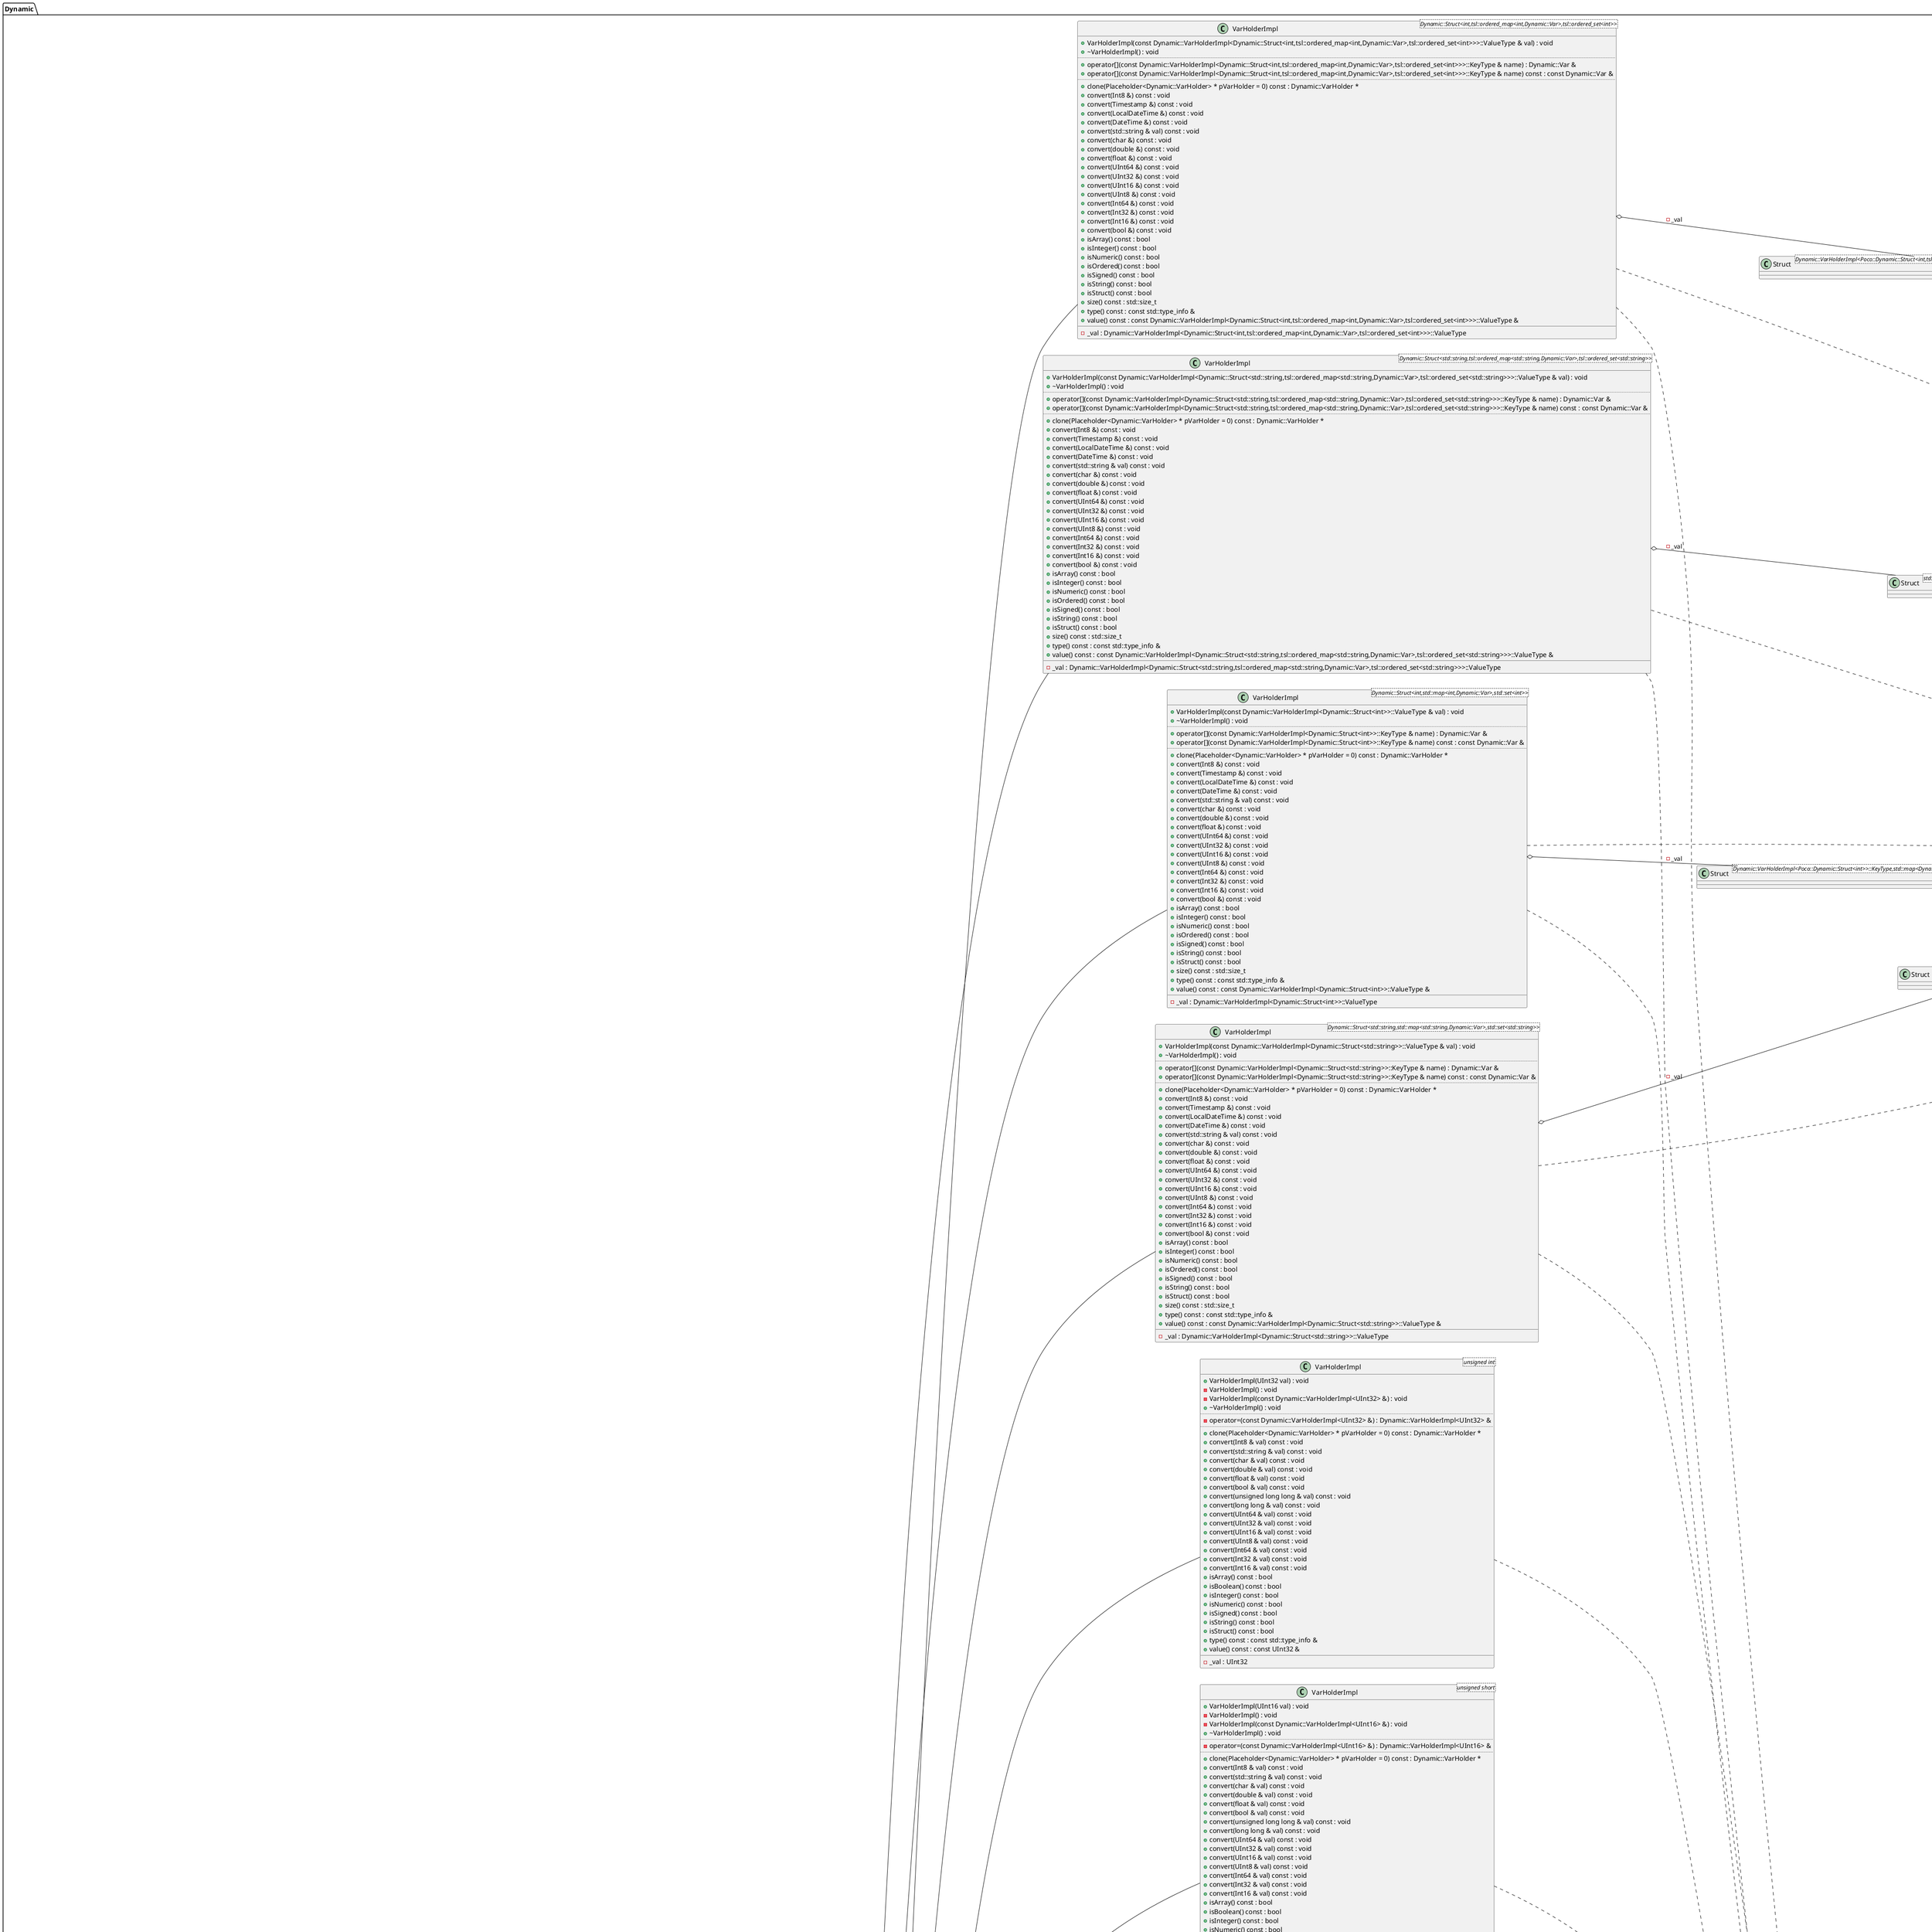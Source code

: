 @startuml
left to right direction
package [Dynamic] as C_0002281307121949168090 {
abstract "VarHolder" as C_0000820091630223006238
abstract C_0000820091630223006238 [[https://github.com/pocoproject/poco/blob/9fc117d585e552ae3327b56900df9cc40653d574/Foundation/include/Poco/Dynamic/VarHolder.h#L104{VarHolder}]] {
#VarHolder() : void
+~VarHolder() : void
..
-checkLowerLimit<F,T>(const F & from) const : void
-checkLowerLimitFloat<F,T>(const F & from) const : void
-checkUpperLimit<F,T>(const F & from) const : void
-checkUpperLimitFloat<F,T>(const F & from) const : void
{abstract} +clone(Placeholder<Dynamic::VarHolder> * pHolder = 0) const = 0 : Dynamic::VarHolder *
#cloneHolder<T>(Placeholder<Dynamic::VarHolder> * pVarHolder, const T & val) const : class Dynamic::VarHolder *
+convert(UInt16 & val) const : void
+convert(Int8 & val) const : void
+convert(Int16 & val) const : void
+convert(Int32 & val) const : void
+convert(Int64 & val) const : void
+convert(UInt8 & val) const : void
+convert(UTF16String & val) const : void
+convert(std::string & val) const : void
+convert(char & val) const : void
+convert(double & val) const : void
+convert(float & val) const : void
+convert(bool & val) const : void
+convert(unsigned long long & val) const : void
+convert(long long & val) const : void
+convert(UUID & val) const : void
+convert(Timestamp & val) const : void
+convert(LocalDateTime & val) const : void
+convert(DateTime & val) const : void
+convert(UInt64 & val) const : void
+convert(UInt32 & val) const : void
#convertSignedFloatToUnsigned<F,T>(const F & from, T & to) const : void
#convertSignedToUnsigned<F,T>(const F & from, T & to) const : void
#convertToSmaller<F,T>(const F & from, T & to) const : void
#convertToSmallerUnsigned<F,T>(const F & from, T & to) const : void
#convertUnsignedToSigned<F,T>(const F & from, T & to) const : void
+isArray() const : bool
+isBoolean() const : bool
+isDate() const : bool
+isDateTime() const : bool
+isDeque() const : bool
+isInteger() const : bool
+isList() const : bool
+isNumeric() const : bool
+isOrdered() const : bool
+isSigned() const : bool
+isString() const : bool
+isStruct() const : bool
+isTime() const : bool
+isUUID() const : bool
+isVector() const : bool
+size() const : std::size_t
{abstract} +type() const = 0 : const std::type_info &
__
}
class "VarHolderImpl<T>" as C_0001112867090784569162
class C_0001112867090784569162 [[https://github.com/pocoproject/poco/blob/9fc117d585e552ae3327b56900df9cc40653d574/Foundation/include/Poco/Dynamic/VarHolder.h#L705{VarHolderImpl}]] {
+VarHolderImpl(const T & val) : void
-VarHolderImpl() : void
-VarHolderImpl(const VarHolderImpl<T> &) : void
+~VarHolderImpl() : void
..
-operator=(const VarHolderImpl<T> &) : VarHolderImpl<T> &
..
+clone(Placeholder<Dynamic::VarHolder> * pVarHolder = 0) const : Dynamic::VarHolder *
+type() const : const std::type_info &
+value() const : const T &
__
-_val : T [[[https://github.com/pocoproject/poco/blob/9fc117d585e552ae3327b56900df9cc40653d574/Foundation/include/Poco/Dynamic/VarHolder.h#L754{_val}]]]
}
class "VarHolderImpl<signed char>" as C_0002149165824584484566
class C_0002149165824584484566 [[https://github.com/pocoproject/poco/blob/9fc117d585e552ae3327b56900df9cc40653d574/Foundation/include/Poco/Dynamic/VarHolder.h#L759{VarHolderImpl}]] {
+VarHolderImpl(Int8 val) : void
-VarHolderImpl() : void
-VarHolderImpl(const Dynamic::VarHolderImpl<Int8> &) : void
+~VarHolderImpl() : void
..
-operator=(const Dynamic::VarHolderImpl<Int8> &) : Dynamic::VarHolderImpl<Int8> &
..
+clone(Placeholder<Dynamic::VarHolder> * pVarHolder = 0) const : Dynamic::VarHolder *
+convert(Int8 & val) const : void
+convert(UTF16String & val) const : void
+convert(std::string & val) const : void
+convert(char & val) const : void
+convert(double & val) const : void
+convert(float & val) const : void
+convert(bool & val) const : void
+convert(unsigned long long & val) const : void
+convert(UInt64 & val) const : void
+convert(UInt32 & val) const : void
+convert(UInt16 & val) const : void
+convert(UInt8 & val) const : void
+convert(Int64 & val) const : void
+convert(Int32 & val) const : void
+convert(Int16 & val) const : void
+convert(long long & val) const : void
+isArray() const : bool
+isBoolean() const : bool
+isInteger() const : bool
+isNumeric() const : bool
+isSigned() const : bool
+isString() const : bool
+isStruct() const : bool
+type() const : const std::type_info &
+value() const : const Int8 &
__
-_val : Int8 [[[https://github.com/pocoproject/poco/blob/9fc117d585e552ae3327b56900df9cc40653d574/Foundation/include/Poco/Dynamic/VarHolder.h#L910{_val}]]]
}
class "VarHolderImpl<short>" as C_0000198808093629002393
class C_0000198808093629002393 [[https://github.com/pocoproject/poco/blob/9fc117d585e552ae3327b56900df9cc40653d574/Foundation/include/Poco/Dynamic/VarHolder.h#L915{VarHolderImpl}]] {
+VarHolderImpl(Int16 val) : void
-VarHolderImpl() : void
-VarHolderImpl(const Dynamic::VarHolderImpl<Int16> &) : void
+~VarHolderImpl() : void
..
-operator=(const Dynamic::VarHolderImpl<Int16> &) : Dynamic::VarHolderImpl<Int16> &
..
+clone(Placeholder<Dynamic::VarHolder> * pVarHolder = 0) const : Dynamic::VarHolder *
+convert(Int8 & val) const : void
+convert(UTF16String & val) const : void
+convert(std::string & val) const : void
+convert(char & val) const : void
+convert(double & val) const : void
+convert(float & val) const : void
+convert(bool & val) const : void
+convert(unsigned long long & val) const : void
+convert(long long & val) const : void
+convert(UInt64 & val) const : void
+convert(UInt32 & val) const : void
+convert(UInt16 & val) const : void
+convert(UInt8 & val) const : void
+convert(Int64 & val) const : void
+convert(Int32 & val) const : void
+convert(Int16 & val) const : void
+isArray() const : bool
+isInteger() const : bool
+isNumeric() const : bool
+isSigned() const : bool
+isString() const : bool
+isStruct() const : bool
+type() const : const std::type_info &
+value() const : const Int16 &
__
-_val : Int16 [[[https://github.com/pocoproject/poco/blob/9fc117d585e552ae3327b56900df9cc40653d574/Foundation/include/Poco/Dynamic/VarHolder.h#L1063{_val}]]]
}
class "VarHolderImpl<int>" as C_0000976768452323437983
class C_0000976768452323437983 [[https://github.com/pocoproject/poco/blob/9fc117d585e552ae3327b56900df9cc40653d574/Foundation/include/Poco/Dynamic/VarHolder.h#L1068{VarHolderImpl}]] {
+VarHolderImpl(Int32 val) : void
-VarHolderImpl() : void
-VarHolderImpl(const Dynamic::VarHolderImpl<Int32> &) : void
+~VarHolderImpl() : void
..
-operator=(const Dynamic::VarHolderImpl<Int32> &) : Dynamic::VarHolderImpl<Int32> &
..
+clone(Placeholder<Dynamic::VarHolder> * pVarHolder = 0) const : Dynamic::VarHolder *
+convert(Int8 & val) const : void
+convert(std::string & val) const : void
+convert(char & val) const : void
+convert(double & val) const : void
+convert(float & val) const : void
+convert(bool & val) const : void
+convert(unsigned long long & val) const : void
+convert(long long & val) const : void
+convert(UInt64 & val) const : void
+convert(UInt32 & val) const : void
+convert(UInt16 & val) const : void
+convert(UInt8 & val) const : void
+convert(Int64 & val) const : void
+convert(Int32 & val) const : void
+convert(Int16 & val) const : void
+isArray() const : bool
+isBoolean() const : bool
+isInteger() const : bool
+isNumeric() const : bool
+isSigned() const : bool
+isString() const : bool
+isStruct() const : bool
+type() const : const std::type_info &
+value() const : const Int32 &
__
-_val : Int32 [[[https://github.com/pocoproject/poco/blob/9fc117d585e552ae3327b56900df9cc40653d574/Foundation/include/Poco/Dynamic/VarHolder.h#L1215{_val}]]]
}
class "VarHolderImpl<long>" as C_0001804431617899042426
class C_0001804431617899042426 [[https://github.com/pocoproject/poco/blob/9fc117d585e552ae3327b56900df9cc40653d574/Foundation/include/Poco/Dynamic/VarHolder.h#L1220{VarHolderImpl}]] {
+VarHolderImpl(Int64 val) : void
-VarHolderImpl() : void
-VarHolderImpl(const Dynamic::VarHolderImpl<Int64> &) : void
+~VarHolderImpl() : void
..
-operator=(const Dynamic::VarHolderImpl<Int64> &) : Dynamic::VarHolderImpl<Int64> &
..
+clone(Placeholder<Dynamic::VarHolder> * pVarHolder = 0) const : Dynamic::VarHolder *
+convert(Int8 & val) const : void
+convert(Timestamp & val) const : void
+convert(LocalDateTime & ldt) const : void
+convert(DateTime & dt) const : void
+convert(std::string & val) const : void
+convert(char & val) const : void
+convert(double & val) const : void
+convert(float & val) const : void
+convert(bool & val) const : void
+convert(long long & val) const : void
+convert(UInt64 & val) const : void
+convert(UInt32 & val) const : void
+convert(UInt16 & val) const : void
+convert(UInt8 & val) const : void
+convert(Int64 & val) const : void
+convert(Int32 & val) const : void
+convert(Int16 & val) const : void
+convert(unsigned long long & val) const : void
+isArray() const : bool
+isBoolean() const : bool
+isInteger() const : bool
+isNumeric() const : bool
+isSigned() const : bool
+isString() const : bool
+isStruct() const : bool
+type() const : const std::type_info &
+value() const : const Int64 &
__
-_val : Int64 [[[https://github.com/pocoproject/poco/blob/9fc117d585e552ae3327b56900df9cc40653d574/Foundation/include/Poco/Dynamic/VarHolder.h#L1382{_val}]]]
}
class "VarHolderImpl<unsigned char>" as C_0001832009513687525374
class C_0001832009513687525374 [[https://github.com/pocoproject/poco/blob/9fc117d585e552ae3327b56900df9cc40653d574/Foundation/include/Poco/Dynamic/VarHolder.h#L1387{VarHolderImpl}]] {
+VarHolderImpl(UInt8 val) : void
-VarHolderImpl() : void
-VarHolderImpl(const Dynamic::VarHolderImpl<UInt8> &) : void
+~VarHolderImpl() : void
..
-operator=(const Dynamic::VarHolderImpl<UInt8> &) : Dynamic::VarHolderImpl<UInt8> &
..
+clone(Placeholder<Dynamic::VarHolder> * pVarHolder = 0) const : Dynamic::VarHolder *
+convert(Int8 & val) const : void
+convert(std::string & val) const : void
+convert(char & val) const : void
+convert(double & val) const : void
+convert(float & val) const : void
+convert(bool & val) const : void
+convert(unsigned long long & val) const : void
+convert(long long & val) const : void
+convert(UInt64 & val) const : void
+convert(UInt32 & val) const : void
+convert(UInt16 & val) const : void
+convert(UInt8 & val) const : void
+convert(Int64 & val) const : void
+convert(Int32 & val) const : void
+convert(Int16 & val) const : void
+isArray() const : bool
+isBoolean() const : bool
+isInteger() const : bool
+isNumeric() const : bool
+isSigned() const : bool
+isString() const : bool
+isStruct() const : bool
+type() const : const std::type_info &
+value() const : const UInt8 &
__
-_val : UInt8 [[[https://github.com/pocoproject/poco/blob/9fc117d585e552ae3327b56900df9cc40653d574/Foundation/include/Poco/Dynamic/VarHolder.h#L1534{_val}]]]
}
class "VarHolderImpl<unsigned short>" as C_0000572186414558919480
class C_0000572186414558919480 [[https://github.com/pocoproject/poco/blob/9fc117d585e552ae3327b56900df9cc40653d574/Foundation/include/Poco/Dynamic/VarHolder.h#L1539{VarHolderImpl}]] {
+VarHolderImpl(UInt16 val) : void
-VarHolderImpl() : void
-VarHolderImpl(const Dynamic::VarHolderImpl<UInt16> &) : void
+~VarHolderImpl() : void
..
-operator=(const Dynamic::VarHolderImpl<UInt16> &) : Dynamic::VarHolderImpl<UInt16> &
..
+clone(Placeholder<Dynamic::VarHolder> * pVarHolder = 0) const : Dynamic::VarHolder *
+convert(Int8 & val) const : void
+convert(std::string & val) const : void
+convert(char & val) const : void
+convert(double & val) const : void
+convert(float & val) const : void
+convert(bool & val) const : void
+convert(unsigned long long & val) const : void
+convert(long long & val) const : void
+convert(UInt64 & val) const : void
+convert(UInt32 & val) const : void
+convert(UInt16 & val) const : void
+convert(UInt8 & val) const : void
+convert(Int64 & val) const : void
+convert(Int32 & val) const : void
+convert(Int16 & val) const : void
+isArray() const : bool
+isBoolean() const : bool
+isInteger() const : bool
+isNumeric() const : bool
+isSigned() const : bool
+isString() const : bool
+isStruct() const : bool
+type() const : const std::type_info &
+value() const : const UInt16 &
__
-_val : UInt16 [[[https://github.com/pocoproject/poco/blob/9fc117d585e552ae3327b56900df9cc40653d574/Foundation/include/Poco/Dynamic/VarHolder.h#L1686{_val}]]]
}
class "VarHolderImpl<unsigned int>" as C_0000166253842255815357
class C_0000166253842255815357 [[https://github.com/pocoproject/poco/blob/9fc117d585e552ae3327b56900df9cc40653d574/Foundation/include/Poco/Dynamic/VarHolder.h#L1691{VarHolderImpl}]] {
+VarHolderImpl(UInt32 val) : void
-VarHolderImpl() : void
-VarHolderImpl(const Dynamic::VarHolderImpl<UInt32> &) : void
+~VarHolderImpl() : void
..
-operator=(const Dynamic::VarHolderImpl<UInt32> &) : Dynamic::VarHolderImpl<UInt32> &
..
+clone(Placeholder<Dynamic::VarHolder> * pVarHolder = 0) const : Dynamic::VarHolder *
+convert(Int8 & val) const : void
+convert(std::string & val) const : void
+convert(char & val) const : void
+convert(double & val) const : void
+convert(float & val) const : void
+convert(bool & val) const : void
+convert(unsigned long long & val) const : void
+convert(long long & val) const : void
+convert(UInt64 & val) const : void
+convert(UInt32 & val) const : void
+convert(UInt16 & val) const : void
+convert(UInt8 & val) const : void
+convert(Int64 & val) const : void
+convert(Int32 & val) const : void
+convert(Int16 & val) const : void
+isArray() const : bool
+isBoolean() const : bool
+isInteger() const : bool
+isNumeric() const : bool
+isSigned() const : bool
+isString() const : bool
+isStruct() const : bool
+type() const : const std::type_info &
+value() const : const UInt32 &
__
-_val : UInt32 [[[https://github.com/pocoproject/poco/blob/9fc117d585e552ae3327b56900df9cc40653d574/Foundation/include/Poco/Dynamic/VarHolder.h#L1838{_val}]]]
}
class "VarHolderImpl<unsigned long>" as C_0001459401574844645109
class C_0001459401574844645109 [[https://github.com/pocoproject/poco/blob/9fc117d585e552ae3327b56900df9cc40653d574/Foundation/include/Poco/Dynamic/VarHolder.h#L1843{VarHolderImpl}]] {
+VarHolderImpl(UInt64 val) : void
-VarHolderImpl() : void
-VarHolderImpl(const Dynamic::VarHolderImpl<UInt64> &) : void
+~VarHolderImpl() : void
..
-operator=(const Dynamic::VarHolderImpl<UInt64> &) : Dynamic::VarHolderImpl<UInt64> &
..
+clone(Placeholder<Dynamic::VarHolder> * pVarHolder = 0) const : Dynamic::VarHolder *
+convert(Int8 & val) const : void
+convert(Timestamp & val) const : void
+convert(LocalDateTime & ldt) const : void
+convert(DateTime & dt) const : void
+convert(std::string & val) const : void
+convert(char & val) const : void
+convert(double & val) const : void
+convert(float & val) const : void
+convert(bool & val) const : void
+convert(long long & val) const : void
+convert(UInt64 & val) const : void
+convert(UInt32 & val) const : void
+convert(UInt16 & val) const : void
+convert(UInt8 & val) const : void
+convert(Int64 & val) const : void
+convert(Int32 & val) const : void
+convert(Int16 & val) const : void
+convert(unsigned long long & val) const : void
+isArray() const : bool
+isBoolean() const : bool
+isInteger() const : bool
+isNumeric() const : bool
+isSigned() const : bool
+isString() const : bool
+isStruct() const : bool
+type() const : const std::type_info &
+value() const : const UInt64 &
__
-_val : UInt64 [[[https://github.com/pocoproject/poco/blob/9fc117d585e552ae3327b56900df9cc40653d574/Foundation/include/Poco/Dynamic/VarHolder.h#L2011{_val}]]]
}
class "VarHolderImpl<bool>" as C_0000599279109574326060
class C_0000599279109574326060 [[https://github.com/pocoproject/poco/blob/9fc117d585e552ae3327b56900df9cc40653d574/Foundation/include/Poco/Dynamic/VarHolder.h#L2016{VarHolderImpl}]] {
+VarHolderImpl(bool val) : void
-VarHolderImpl() : void
-VarHolderImpl(const Dynamic::VarHolderImpl<bool> &) : void
+~VarHolderImpl() : void
..
-operator=(const Dynamic::VarHolderImpl<bool> &) : Dynamic::VarHolderImpl<bool> &
..
+clone(Placeholder<Dynamic::VarHolder> * pVarHolder = 0) const : Dynamic::VarHolder *
+convert(Int8 & val) const : void
+convert(std::string & val) const : void
+convert(char & val) const : void
+convert(double & val) const : void
+convert(float & val) const : void
+convert(bool & val) const : void
+convert(unsigned long long & val) const : void
+convert(long long & val) const : void
+convert(UInt64 & val) const : void
+convert(UInt32 & val) const : void
+convert(UInt16 & val) const : void
+convert(UInt8 & val) const : void
+convert(Int64 & val) const : void
+convert(Int32 & val) const : void
+convert(Int16 & val) const : void
+isArray() const : bool
+isBoolean() const : bool
+isInteger() const : bool
+isNumeric() const : bool
+isSigned() const : bool
+isString() const : bool
+isStruct() const : bool
+type() const : const std::type_info &
+value() const : const bool &
__
-_val : bool [[[https://github.com/pocoproject/poco/blob/9fc117d585e552ae3327b56900df9cc40653d574/Foundation/include/Poco/Dynamic/VarHolder.h#L2161{_val}]]]
}
class "VarHolderImpl<float>" as C_0000384619052225252533
class C_0000384619052225252533 [[https://github.com/pocoproject/poco/blob/9fc117d585e552ae3327b56900df9cc40653d574/Foundation/include/Poco/Dynamic/VarHolder.h#L2166{VarHolderImpl}]] {
+VarHolderImpl(float val) : void
-VarHolderImpl() : void
-VarHolderImpl(const Dynamic::VarHolderImpl<float> &) : void
+~VarHolderImpl() : void
..
-operator=(const Dynamic::VarHolderImpl<float> &) : Dynamic::VarHolderImpl<float> &
..
+clone(Placeholder<Dynamic::VarHolder> * pVarHolder = 0) const : Dynamic::VarHolder *
+convert(Int8 & val) const : void
+convert(std::string & val) const : void
+convert(char & val) const : void
+convert(double & val) const : void
+convert(float & val) const : void
+convert(bool & val) const : void
+convert(unsigned long long & val) const : void
+convert(long long & val) const : void
+convert(UInt64 & val) const : void
+convert(UInt32 & val) const : void
+convert(UInt16 & val) const : void
+convert(UInt8 & val) const : void
+convert(Int64 & val) const : void
+convert(Int32 & val) const : void
+convert(Int16 & val) const : void
+isArray() const : bool
+isBoolean() const : bool
+isInteger() const : bool
+isNumeric() const : bool
+isSigned() const : bool
+isString() const : bool
+isStruct() const : bool
+type() const : const std::type_info &
+value() const : const float &
__
-_val : float [[[https://github.com/pocoproject/poco/blob/9fc117d585e552ae3327b56900df9cc40653d574/Foundation/include/Poco/Dynamic/VarHolder.h#L2314{_val}]]]
}
class "VarHolderImpl<double>" as C_0002242257052791493112
class C_0002242257052791493112 [[https://github.com/pocoproject/poco/blob/9fc117d585e552ae3327b56900df9cc40653d574/Foundation/include/Poco/Dynamic/VarHolder.h#L2319{VarHolderImpl}]] {
+VarHolderImpl(double val) : void
-VarHolderImpl() : void
-VarHolderImpl(const Dynamic::VarHolderImpl<double> &) : void
+~VarHolderImpl() : void
..
-operator=(const Dynamic::VarHolderImpl<double> &) : Dynamic::VarHolderImpl<double> &
..
+clone(Placeholder<Dynamic::VarHolder> * pVarHolder = 0) const : Dynamic::VarHolder *
+convert(Int8 & val) const : void
+convert(std::string & val) const : void
+convert(char & val) const : void
+convert(double & val) const : void
+convert(float & val) const : void
+convert(bool & val) const : void
+convert(unsigned long long & val) const : void
+convert(long long & val) const : void
+convert(UInt64 & val) const : void
+convert(UInt32 & val) const : void
+convert(UInt16 & val) const : void
+convert(UInt8 & val) const : void
+convert(Int64 & val) const : void
+convert(Int32 & val) const : void
+convert(Int16 & val) const : void
+isArray() const : bool
+isBoolean() const : bool
+isInteger() const : bool
+isNumeric() const : bool
+isSigned() const : bool
+isString() const : bool
+isStruct() const : bool
+type() const : const std::type_info &
+value() const : const double &
__
-_val : double [[[https://github.com/pocoproject/poco/blob/9fc117d585e552ae3327b56900df9cc40653d574/Foundation/include/Poco/Dynamic/VarHolder.h#L2473{_val}]]]
}
class "VarHolderImpl<char>" as C_0001942181379759217898
class C_0001942181379759217898 [[https://github.com/pocoproject/poco/blob/9fc117d585e552ae3327b56900df9cc40653d574/Foundation/include/Poco/Dynamic/VarHolder.h#L2478{VarHolderImpl}]] {
+VarHolderImpl(char val) : void
-VarHolderImpl() : void
-VarHolderImpl(const Dynamic::VarHolderImpl<char> &) : void
+~VarHolderImpl() : void
..
-operator=(const Dynamic::VarHolderImpl<char> &) : Dynamic::VarHolderImpl<char> &
..
+clone(Placeholder<Dynamic::VarHolder> * pVarHolder = 0) const : Dynamic::VarHolder *
+convert(Int8 & val) const : void
+convert(std::string & val) const : void
+convert(char & val) const : void
+convert(double & val) const : void
+convert(float & val) const : void
+convert(bool & val) const : void
+convert(unsigned long long & val) const : void
+convert(long long & val) const : void
+convert(UInt64 & val) const : void
+convert(UInt32 & val) const : void
+convert(UInt16 & val) const : void
+convert(UInt8 & val) const : void
+convert(Int64 & val) const : void
+convert(Int32 & val) const : void
+convert(Int16 & val) const : void
+isArray() const : bool
+isBoolean() const : bool
+isInteger() const : bool
+isNumeric() const : bool
+isSigned() const : bool
+isString() const : bool
+isStruct() const : bool
+type() const : const std::type_info &
+value() const : const char &
__
-_val : char [[[https://github.com/pocoproject/poco/blob/9fc117d585e552ae3327b56900df9cc40653d574/Foundation/include/Poco/Dynamic/VarHolder.h#L2623{_val}]]]
}
class "VarHolderImpl<std::string>" as C_0002291903337356664508
class C_0002291903337356664508 [[https://github.com/pocoproject/poco/blob/9fc117d585e552ae3327b56900df9cc40653d574/Foundation/include/Poco/Dynamic/VarHolder.h#L2628{VarHolderImpl}]] {
+VarHolderImpl(const char * pVal) : void
+VarHolderImpl(const std::string & val) : void
-VarHolderImpl() : void
-VarHolderImpl(const Dynamic::VarHolderImpl<std::string> &) : void
+~VarHolderImpl() : void
..
-operator=(const Dynamic::VarHolderImpl<std::string> &) : Dynamic::VarHolderImpl<std::string> &
..
+operator[](std::string::size_type n) : char &
+operator[](std::string::size_type n) const : const char &
..
+clone(Placeholder<Dynamic::VarHolder> * pVarHolder = 0) const : Dynamic::VarHolder *
+convert(Int8 & val) const : void
+convert(UUID & uuid) const : void
+convert(Timestamp & ts) const : void
+convert(LocalDateTime & ldt) const : void
+convert(DateTime & val) const : void
+convert(UTF16String & val) const : void
+convert(std::string & val) const : void
+convert(char & val) const : void
+convert(double & val) const : void
+convert(float & val) const : void
+convert(bool & val) const : void
+convert(unsigned long long & val) const : void
+convert(long long & val) const : void
+convert(UInt64 & val) const : void
+convert(UInt32 & val) const : void
+convert(UInt16 & val) const : void
+convert(UInt8 & val) const : void
+convert(Int64 & val) const : void
+convert(Int32 & val) const : void
+convert(Int16 & val) const : void
+isString() const : bool
+size() const : std::size_t
+type() const : const std::type_info &
+value() const : const std::string &
__
-_val : std::string [[[https://github.com/pocoproject/poco/blob/9fc117d585e552ae3327b56900df9cc40653d574/Foundation/include/Poco/Dynamic/VarHolder.h#L2820{_val}]]]
}
class "VarHolderImpl<std::basic_string<unsigned short>>" as C_0001370368867041199969
class C_0001370368867041199969 [[https://github.com/pocoproject/poco/blob/9fc117d585e552ae3327b56900df9cc40653d574/Foundation/include/Poco/Dynamic/VarHolder.h#L2825{VarHolderImpl}]] {
+VarHolderImpl(const char * pVal) : void
+VarHolderImpl(const UTF16String & val) : void
-VarHolderImpl() : void
-VarHolderImpl(const Dynamic::VarHolderImpl<UTF16String> &) : void
+~VarHolderImpl() : void
..
-operator=(const Dynamic::VarHolderImpl<UTF16String> &) : Dynamic::VarHolderImpl<UTF16String> &
..
+operator[](UTF16String::size_type n) : UTF16Char &
+operator[](UTF16String::size_type n) const : const UTF16Char &
..
+clone(Placeholder<Dynamic::VarHolder> * pVarHolder = 0) const : Dynamic::VarHolder *
+convert(Int8 & val) const : void
+convert(Timestamp & ts) const : void
+convert(LocalDateTime & ldt) const : void
+convert(DateTime & val) const : void
+convert(std::string & val) const : void
+convert(UTF16String & val) const : void
+convert(char & val) const : void
+convert(double & val) const : void
+convert(float & val) const : void
+convert(bool & val) const : void
+convert(unsigned long long & val) const : void
+convert(long long & val) const : void
+convert(UInt64 & val) const : void
+convert(UInt32 & val) const : void
+convert(UInt16 & val) const : void
+convert(UInt8 & val) const : void
+convert(Int64 & val) const : void
+convert(Int32 & val) const : void
+convert(Int16 & val) const : void
+isString() const : bool
+size() const : std::size_t
-toStdString() const : std::string
+type() const : const std::type_info &
+value() const : const UTF16String &
__
-_val : UTF16String [[[https://github.com/pocoproject/poco/blob/9fc117d585e552ae3327b56900df9cc40653d574/Foundation/include/Poco/Dynamic/VarHolder.h#L3022{_val}]]]
}
class "VarHolderImpl<long long>" as C_0001646173285346905617
class C_0001646173285346905617 [[https://github.com/pocoproject/poco/blob/9fc117d585e552ae3327b56900df9cc40653d574/Foundation/include/Poco/Dynamic/VarHolder.h#L3309{VarHolderImpl}]] {
+VarHolderImpl(long long val) : void
-VarHolderImpl() : void
-VarHolderImpl(const Dynamic::VarHolderImpl<long long> &) : void
+~VarHolderImpl() : void
..
-operator=(const Dynamic::VarHolderImpl<long long> &) : Dynamic::VarHolderImpl<long long> &
..
+clone(Placeholder<Dynamic::VarHolder> * pVarHolder = 0) const : Dynamic::VarHolder *
+convert(Int8 & val) const : void
+convert(std::string & val) const : void
+convert(char & val) const : void
+convert(double & val) const : void
+convert(float & val) const : void
+convert(bool & val) const : void
+convert(unsigned long long & val) const : void
+convert(long long & val) const : void
+convert(UInt64 & val) const : void
+convert(UInt32 & val) const : void
+convert(UInt16 & val) const : void
+convert(UInt8 & val) const : void
+convert(Int64 & val) const : void
+convert(Int32 & val) const : void
+convert(Int16 & val) const : void
+isArray() const : bool
+isBoolean() const : bool
+isInteger() const : bool
+isNumeric() const : bool
+isSigned() const : bool
+isString() const : bool
+isStruct() const : bool
+type() const : const std::type_info &
+value() const : const long long &
__
-_val : long long [[[https://github.com/pocoproject/poco/blob/9fc117d585e552ae3327b56900df9cc40653d574/Foundation/include/Poco/Dynamic/VarHolder.h#L3452{_val}]]]
}
class "VarHolderImpl<unsigned long long>" as C_0001583654034047392858
class C_0001583654034047392858 [[https://github.com/pocoproject/poco/blob/9fc117d585e552ae3327b56900df9cc40653d574/Foundation/include/Poco/Dynamic/VarHolder.h#L3457{VarHolderImpl}]] {
+VarHolderImpl(unsigned long long val) : void
-VarHolderImpl() : void
-VarHolderImpl(const Dynamic::VarHolderImpl<unsigned long long> &) : void
+~VarHolderImpl() : void
..
-operator=(const Dynamic::VarHolderImpl<unsigned long long> &) : Dynamic::VarHolderImpl<unsigned long long> &
..
+clone(Placeholder<Dynamic::VarHolder> * pVarHolder = 0) const : Dynamic::VarHolder *
+convert(Int8 & val) const : void
+convert(std::string & val) const : void
+convert(char & val) const : void
+convert(double & val) const : void
+convert(float & val) const : void
+convert(bool & val) const : void
+convert(unsigned long long & val) const : void
+convert(long long & val) const : void
+convert(UInt64 & val) const : void
+convert(UInt32 & val) const : void
+convert(UInt16 & val) const : void
+convert(UInt8 & val) const : void
+convert(Int64 & val) const : void
+convert(Int32 & val) const : void
+convert(Int16 & val) const : void
+isArray() const : bool
+isBoolean() const : bool
+isInteger() const : bool
+isNumeric() const : bool
+isSigned() const : bool
+isString() const : bool
+isStruct() const : bool
+type() const : const std::type_info &
+value() const : const unsigned long long &
__
-_val : unsigned long long [[[https://github.com/pocoproject/poco/blob/9fc117d585e552ae3327b56900df9cc40653d574/Foundation/include/Poco/Dynamic/VarHolder.h#L3600{_val}]]]
}
class "VarHolderImpl<std::vector<T>>" as C_0000910307965681926894
class C_0000910307965681926894 [[https://github.com/pocoproject/poco/blob/9fc117d585e552ae3327b56900df9cc40653d574/Foundation/include/Poco/Dynamic/VarHolder.h#L3608{VarHolderImpl}]] {
+VarHolderImpl(const std::vector<T> & val) : void
-VarHolderImpl() : void
-VarHolderImpl(const VarHolderImpl<vector<type-parameter-0-0,allocator<type-parameter-0-0>>> &) : void
+~VarHolderImpl() : void
..
-operator=(const VarHolderImpl<vector<type-parameter-0-0,allocator<type-parameter-0-0>>> &) : VarHolderImpl<vector<type-parameter-0-0,allocator<type-parameter-0-0>>> &
..
+operator[](typename std::vector<T>::size_type n) : T &
+operator[](typename std::vector<T>::size_type n) const : const T &
..
+clone(Placeholder<Dynamic::VarHolder> * pVarHolder = 0) const : Dynamic::VarHolder *
+convert(std::string & val) const : void
+isVector() const : bool
+size() const : std::size_t
+type() const : const std::type_info &
+value() const : const std::vector<T> &
__
-_val : std::vector<T> [[[https://github.com/pocoproject/poco/blob/9fc117d585e552ae3327b56900df9cc40653d574/Foundation/include/Poco/Dynamic/VarHolder.h#L3668{_val}]]]
}
class "VarHolderImpl<std::list<T>>" as C_0000355772964752054032
class C_0000355772964752054032 [[https://github.com/pocoproject/poco/blob/9fc117d585e552ae3327b56900df9cc40653d574/Foundation/include/Poco/Dynamic/VarHolder.h#L3673{VarHolderImpl}]] {
+VarHolderImpl(const std::list<T> & val) : void
-VarHolderImpl() : void
-VarHolderImpl(const VarHolderImpl<list<type-parameter-0-0,allocator<type-parameter-0-0>>> &) : void
+~VarHolderImpl() : void
..
-operator=(const VarHolderImpl<list<type-parameter-0-0,allocator<type-parameter-0-0>>> &) : VarHolderImpl<list<type-parameter-0-0,allocator<type-parameter-0-0>>> &
..
+operator[](typename std::list<T>::size_type n) : T &
+operator[](typename std::list<T>::size_type n) const : const T &
..
+clone(Placeholder<Dynamic::VarHolder> * pVarHolder = 0) const : Dynamic::VarHolder *
+convert(std::string & val) const : void
+isList() const : bool
+size() const : std::size_t
+type() const : const std::type_info &
+value() const : const std::list<T> &
__
-_val : std::list<T> [[[https://github.com/pocoproject/poco/blob/9fc117d585e552ae3327b56900df9cc40653d574/Foundation/include/Poco/Dynamic/VarHolder.h#L3743{_val}]]]
}
class "VarHolderImpl<std::deque<T>>" as C_0001350084679139174053
class C_0001350084679139174053 [[https://github.com/pocoproject/poco/blob/9fc117d585e552ae3327b56900df9cc40653d574/Foundation/include/Poco/Dynamic/VarHolder.h#L3748{VarHolderImpl}]] {
+VarHolderImpl(const std::deque<T> & val) : void
-VarHolderImpl() : void
-VarHolderImpl(const VarHolderImpl<deque<type-parameter-0-0,allocator<type-parameter-0-0>>> &) : void
+~VarHolderImpl() : void
..
-operator=(const VarHolderImpl<deque<type-parameter-0-0,allocator<type-parameter-0-0>>> &) : VarHolderImpl<deque<type-parameter-0-0,allocator<type-parameter-0-0>>> &
..
+operator[](typename std::deque<T>::size_type n) : T &
+operator[](typename std::deque<T>::size_type n) const : const T &
..
+clone(Placeholder<Dynamic::VarHolder> * pVarHolder = 0) const : Dynamic::VarHolder *
+convert(std::string & val) const : void
+isDeque() const : bool
+size() const : std::size_t
+type() const : const std::type_info &
+value() const : const std::deque<T> &
__
-_val : std::deque<T> [[[https://github.com/pocoproject/poco/blob/9fc117d585e552ae3327b56900df9cc40653d574/Foundation/include/Poco/Dynamic/VarHolder.h#L3808{_val}]]]
}
class "VarHolderImpl<DateTime>" as C_0000699000175415913074
class C_0000699000175415913074 [[https://github.com/pocoproject/poco/blob/9fc117d585e552ae3327b56900df9cc40653d574/Foundation/include/Poco/Dynamic/VarHolder.h#L3813{VarHolderImpl}]] {
+VarHolderImpl(const DateTime & val) : void
-VarHolderImpl() : void
-VarHolderImpl(const Dynamic::VarHolderImpl<DateTime> &) : void
+~VarHolderImpl() : void
..
-operator=(const Dynamic::VarHolderImpl<DateTime> &) : Dynamic::VarHolderImpl<DateTime> &
..
+clone(Placeholder<Dynamic::VarHolder> * pVarHolder = 0) const : Dynamic::VarHolder *
+convert(Int8 &) const : void
+convert(Timestamp & ts) const : void
+convert(LocalDateTime & ldt) const : void
+convert(DateTime & val) const : void
+convert(std::string & val) const : void
+convert(unsigned long long & val) const : void
+convert(UInt64 & val) const : void
+convert(Int64 & val) const : void
+convert(Int32 &) const : void
+convert(Int16 &) const : void
+convert(long long & val) const : void
+isArray() const : bool
+isBoolean() const : bool
+isDate() const : bool
+isDateTime() const : bool
+isInteger() const : bool
+isNumeric() const : bool
+isSigned() const : bool
+isString() const : bool
+isStruct() const : bool
+isTime() const : bool
+isUUID() const : bool
+type() const : const std::type_info &
+value() const : const DateTime &
__
-_val : DateTime [[[https://github.com/pocoproject/poco/blob/9fc117d585e552ae3327b56900df9cc40653d574/Foundation/include/Poco/Dynamic/VarHolder.h#L3958{_val}]]]
}
class "VarHolderImpl<LocalDateTime>" as C_0001850771625416044357
class C_0001850771625416044357 [[https://github.com/pocoproject/poco/blob/9fc117d585e552ae3327b56900df9cc40653d574/Foundation/include/Poco/Dynamic/VarHolder.h#L3963{VarHolderImpl}]] {
+VarHolderImpl(const LocalDateTime & val) : void
-VarHolderImpl() : void
-VarHolderImpl(const Dynamic::VarHolderImpl<LocalDateTime> &) : void
+~VarHolderImpl() : void
..
-operator=(const Dynamic::VarHolderImpl<LocalDateTime> &) : Dynamic::VarHolderImpl<LocalDateTime> &
..
+clone(Placeholder<Dynamic::VarHolder> * pVarHolder = 0) const : Dynamic::VarHolder *
+convert(Int64 & val) const : void
+convert(UInt64 & val) const : void
+convert(long long & val) const : void
+convert(unsigned long long & val) const : void
+convert(std::string & val) const : void
+convert(DateTime & val) const : void
+convert(LocalDateTime & ldt) const : void
+convert(Timestamp & ts) const : void
+isArray() const : bool
+isBoolean() const : bool
+isDate() const : bool
+isDateTime() const : bool
+isInteger() const : bool
+isNumeric() const : bool
+isSigned() const : bool
+isString() const : bool
+isStruct() const : bool
+isTime() const : bool
+isUUID() const : bool
+type() const : const std::type_info &
+value() const : const LocalDateTime &
__
-_val : LocalDateTime [[[https://github.com/pocoproject/poco/blob/9fc117d585e552ae3327b56900df9cc40653d574/Foundation/include/Poco/Dynamic/VarHolder.h#L4093{_val}]]]
}
class "VarHolderImpl<Timestamp>" as C_0001458511670125196521
class C_0001458511670125196521 [[https://github.com/pocoproject/poco/blob/9fc117d585e552ae3327b56900df9cc40653d574/Foundation/include/Poco/Dynamic/VarHolder.h#L4098{VarHolderImpl}]] {
+VarHolderImpl(const Timestamp & val) : void
-VarHolderImpl() : void
-VarHolderImpl(const Dynamic::VarHolderImpl<Timestamp> &) : void
+~VarHolderImpl() : void
..
-operator=(const Dynamic::VarHolderImpl<Timestamp> &) : Dynamic::VarHolderImpl<Timestamp> &
..
+clone(Placeholder<Dynamic::VarHolder> * pVarHolder = 0) const : Dynamic::VarHolder *
+convert(Int64 & val) const : void
+convert(UInt64 & val) const : void
+convert(long long & val) const : void
+convert(unsigned long long & val) const : void
+convert(std::string & val) const : void
+convert(DateTime & val) const : void
+convert(LocalDateTime & ldt) const : void
+convert(Timestamp & ts) const : void
+isArray() const : bool
+isBoolean() const : bool
+isDate() const : bool
+isDateTime() const : bool
+isInteger() const : bool
+isNumeric() const : bool
+isSigned() const : bool
+isString() const : bool
+isStruct() const : bool
+isTime() const : bool
+isUUID() const : bool
+type() const : const std::type_info &
+value() const : const Timestamp &
__
-_val : Timestamp [[[https://github.com/pocoproject/poco/blob/9fc117d585e552ae3327b56900df9cc40653d574/Foundation/include/Poco/Dynamic/VarHolder.h#L4228{_val}]]]
}
class "VarHolderImpl<UUID>" as C_0001286239480653274581
class C_0001286239480653274581 [[https://github.com/pocoproject/poco/blob/9fc117d585e552ae3327b56900df9cc40653d574/Foundation/include/Poco/Dynamic/VarHolder.h#L4233{VarHolderImpl}]] {
+VarHolderImpl(const UUID & val) : void
-VarHolderImpl() : void
-VarHolderImpl(const Dynamic::VarHolderImpl<UUID> &) : void
+~VarHolderImpl() : void
..
-operator=(const Dynamic::VarHolderImpl<UUID> &) : Dynamic::VarHolderImpl<UUID> &
..
+clone(Placeholder<Dynamic::VarHolder> * pVarHolder = 0) const : Dynamic::VarHolder *
+convert(std::string & val) const : void
+isArray() const : bool
+isBoolean() const : bool
+isDate() const : bool
+isDateTime() const : bool
+isInteger() const : bool
+isNumeric() const : bool
+isSigned() const : bool
+isString() const : bool
+isStruct() const : bool
+isTime() const : bool
+isUUID() const : bool
+type() const : const std::type_info &
+value() const : const UUID &
__
-_val : UUID [[[https://github.com/pocoproject/poco/blob/9fc117d585e552ae3327b56900df9cc40653d574/Foundation/include/Poco/Dynamic/VarHolder.h#L4324{_val}]]]
}
class "VarIterator" as C_0002237184725500898553
class C_0002237184725500898553 [[https://github.com/pocoproject/poco/blob/9fc117d585e552ae3327b56900df9cc40653d574/Foundation/include/Poco/Dynamic/VarIterator.h#L33{VarIterator}]] {
+VarIterator(Dynamic::Var * pVar, bool positionEnd) : void
+VarIterator(const Dynamic::VarIterator & other) : void
+VarIterator(Dynamic::VarIterator && other) noexcept : void
-VarIterator() : void
+~VarIterator() : void
..
+operator=(const Dynamic::VarIterator & other) : Dynamic::VarIterator &
+operator=(Dynamic::VarIterator && other) noexcept : Dynamic::VarIterator &
..
+operator!=(const Dynamic::VarIterator & other) const : bool
+operator*() const : Dynamic::Var &
+operator+(std::size_t diff) const : Dynamic::VarIterator
+operator++() const : const Dynamic::VarIterator &
+operator++(int) const : Dynamic::VarIterator
+operator-(std::size_t diff) const : Dynamic::VarIterator
+operator--() const : const Dynamic::VarIterator &
+operator--(int) const : Dynamic::VarIterator
+operator->() const : Dynamic::Var *
+operator==(const Dynamic::VarIterator & other) const : bool
..
-decrement() const : void
-increment() const : void
-setPosition(std::size_t pos) const : void
+swap(Dynamic::VarIterator & other) : void
__
{static} +POSITION_END : const std::size_t [[[https://github.com/pocoproject/poco/blob/9fc117d585e552ae3327b56900df9cc40653d574/Foundation/include/Poco/Dynamic/VarIterator.h#L43{POSITION_END}]]]
-_pVar : Dynamic::Var * [[[https://github.com/pocoproject/poco/blob/9fc117d585e552ae3327b56900df9cc40653d574/Foundation/include/Poco/Dynamic/VarIterator.h#L117{_pVar}]]]
-_position : std::size_t [[[https://github.com/pocoproject/poco/blob/9fc117d585e552ae3327b56900df9cc40653d574/Foundation/include/Poco/Dynamic/VarIterator.h#L118{_position}]]]
}
class "Var" as C_0001827593751126946500
class C_0001827593751126946500 [[https://github.com/pocoproject/poco/blob/9fc117d585e552ae3327b56900df9cc40653d574/Foundation/include/Poco/Dynamic/Var.h#L41{Var}]] {
+Var() : void
+Var(const char * pVal) : void
+Var(const Dynamic::Var & other) : void
+Var<T>(const T & val) : void
+~Var() : void
..
+operator=(const Dynamic::Var & other) : Dynamic::Var &
..
+operator!() const : bool
+operator!=<T>(const T & other) const : _Bool
+operator!=(const char * other) const : bool
+operator!=(const Dynamic::Var & other) const : bool
+operator&&<T>(const T & other) const : _Bool
+operator&&(const Dynamic::Var & other) const : bool
+operator*<T>(const T & other) const : const class Dynamic::Var
+operator*(const Dynamic::Var & other) const : const Dynamic::Var
+operator*=<T>(const T & other) : class Dynamic::Var &
+operator*=(const Dynamic::Var & other) : Dynamic::Var &
+operator+(const Dynamic::Var & other) const : const Dynamic::Var
+operator+<T>(const T & other) const : const class Dynamic::Var
+operator+(const char * other) const : const Dynamic::Var
+operator++() : Dynamic::Var &
+operator++(int) : const Dynamic::Var
+operator+=(const char * other) : Dynamic::Var &
+operator+=(const Dynamic::Var & other) : Dynamic::Var &
+operator+=<T>(const T & other) : class Dynamic::Var &
+operator-(const Dynamic::Var & other) const : const Dynamic::Var
+operator-<T>(const T & other) const : const class Dynamic::Var
+operator--(int) : const Dynamic::Var
+operator--() : Dynamic::Var &
+operator-=<T>(const T & other) : class Dynamic::Var &
+operator-=(const Dynamic::Var & other) : Dynamic::Var &
+operator/<T>(const T & other) const : const class Dynamic::Var
+operator/(const Dynamic::Var & other) const : const Dynamic::Var
+operator/=<T>(const T & other) : class Dynamic::Var &
+operator/=(const Dynamic::Var & other) : Dynamic::Var &
+operator<<T>(const T & other) const : _Bool
+operator<(const Dynamic::Var & other) const : bool
+operator<=<T>(const T & other) const : _Bool
+operator<=(const Dynamic::Var & other) const : bool
+operator=<T>(const T & other) : class Dynamic::Var &
+operator==(const Dynamic::Var & other) const : bool
+operator==(const char * other) const : bool
+operator==<T>(const T & other) const : _Bool
+operator><T>(const T & other) const : _Bool
+operator>(const Dynamic::Var & other) const : bool
+operator>=(const Dynamic::Var & other) const : bool
+operator>=<T>(const T & other) const : _Bool
+operator[]<T>(const T & n) : class Dynamic::Var &
+operator[]<T>(const T & n) const : const class Dynamic::Var &
+operator[](const std::string & name) const : const Dynamic::Var &
+operator[](const std::string & name) : Dynamic::Var &
+operator||<T>(const T & other) const : _Bool
+operator||(const Dynamic::Var & other) const : bool
..
-add<T>(const Dynamic::Var & other) const : T
+at(std::size_t n) : char &
+begin() const : Dynamic::Var::ConstIterator
+begin() : Dynamic::Var::Iterator
+clear() : void
-construct<ValueType>(const ValueType & value) : void
-construct(const Dynamic::Var & other) : void
-construct(const char * value) : void
-content() const : Dynamic::VarHolder *
+convert<T>() const : T
+convert<T>(T & val) const : void
-destruct() : void
-divide<T>(const Dynamic::Var & other) const : T
+empty() : void
+end() const : Dynamic::Var::ConstIterator
+end() : Dynamic::Var::Iterator
+extract<T>() const : const T &
-getAt(std::size_t n) : Dynamic::Var &
-getAt(const std::string & n) : Dynamic::Var &
-holderImpl<T,E>(const std::string errorMessage = "") const : VarHolderImpl<T> *
+isArray() const : bool
+isBoolean() const : bool
+isDate() const : bool
+isDateTime() const : bool
+isDeque() const : bool
+isEmpty() const : bool
+isInteger() const : bool
+isList() const : bool
+isNumeric() const : bool
+isOrdered() const : bool
+isSigned() const : bool
+isString() const : bool
+isStruct() const : bool
+isTime() const : bool
+isUUID() const : bool
+isVector() const : bool
-multiply<T>(const Dynamic::Var & other) const : T
+operator type-parameter-0-0<T>() const : T
{static} -parse(const std::string & val, std::string::size_type & offset) : Dynamic::Var
{static} +parse(const std::string & val) : Dynamic::Var
{static} -parseArray(const std::string & val, std::string::size_type & pos) : Dynamic::Var
{static} -parseJSONString(const std::string & val, std::string::size_type & pos) : std::string
{static} -parseObject(const std::string & val, std::string::size_type & pos) : Dynamic::Var
{static} -parseString(const std::string & val, std::string::size_type & pos) : std::string
+size() const : std::size_t
{static} -skipWhiteSpace(const std::string & val, std::string::size_type & pos) : void
-structIndexOperator<T,N>(T * pStr, N n) const : class Dynamic::Var &
-subtract<T>(const Dynamic::Var & other) const : T
+swap(Dynamic::Var & other) : void
+toString() const : std::string
{static} +toString(const Dynamic::Var & var) : std::string
+type() const : const std::type_info &
__
-_placeholder : Placeholder<Dynamic::VarHolder> [[[https://github.com/pocoproject/poco/blob/9fc117d585e552ae3327b56900df9cc40653d574/Foundation/include/Poco/Dynamic/Var.h#L632{_placeholder}]]]
}
class "Struct<K,M=std::map<K, Var>,S=std::set<K>>" as C_0000562679976742134348
class C_0000562679976742134348 [[https://github.com/pocoproject/poco/blob/9fc117d585e552ae3327b56900df9cc40653d574/Foundation/include/Poco/Dynamic/Struct.h#L36{Struct}]] {
+Struct() : void
+Struct(const Dynamic::Struct::Data & val) : void
+Struct<K, M, S><T>(const std::map<K,T> & val) : void
+Struct<K, M, S><T>(const ordered_map<K,T> & val) : void
+~Struct() : void
..
+operator[](const K & name) : Dynamic::Var &
+operator[](const K & name) const : const Dynamic::Var &
..
-assignMap<T>(const T & map) : void
+begin() const : Dynamic::Struct::ConstIterator
+begin() : Dynamic::Struct::Iterator
+clear() : void
+contains(const K & name) const : bool
+empty() const : bool
+end() const : Dynamic::Struct::ConstIterator
+end() : Dynamic::Struct::Iterator
+erase(const K & key) : Dynamic::Struct::SizeType
+erase(Dynamic::Struct::Iterator & it) : void
+find(const K & name) const : Dynamic::Struct::ConstIterator
+find(const K & name) : Dynamic::Struct::Iterator
+getVar(const K & key) const : Dynamic::Var
+getVar<DefT=class Poco::Dynamic::Var>(const K & key, const DefT & defaultValue) const : class Dynamic::Var
+insert(const Dynamic::Struct::ValueType & aPair) : Dynamic::Struct::InsRetVal
+insert<T>(const K & key, const T & value) : Dynamic::Struct::InsRetVal
+members() const : Dynamic::Struct::NameSet
+size() const : Dynamic::Struct::SizeType
+swap(Struct<K,M,S> & other) noexcept : void
+toString() const : std::string
__
-_data : Dynamic::Struct::Data [[[https://github.com/pocoproject/poco/blob/9fc117d585e552ae3327b56900df9cc40653d574/Foundation/include/Poco/Dynamic/Struct.h#L247{_data}]]]
}
class "Struct<std::string,std::map<std::string,Dynamic::Var>,std::set<std::string>>" as C_0000527346272489458655
class C_0000527346272489458655 [[https://github.com/pocoproject/poco/blob/9fc117d585e552ae3327b56900df9cc40653d574/Foundation/include/Poco/Dynamic/VarHolder.h#L705{Struct}]] {
__
}
class "VarHolderImpl<Dynamic::Struct<std::string,std::map<std::string,Dynamic::Var>,std::set<std::string>>>" as C_0000005959213735263804
class C_0000005959213735263804 [[https://github.com/pocoproject/poco/blob/9fc117d585e552ae3327b56900df9cc40653d574/Foundation/include/Poco/Dynamic/Struct.h#L252{VarHolderImpl}]] {
+VarHolderImpl(const Dynamic::VarHolderImpl<Dynamic::Struct<std::string>>::ValueType & val) : void
+~VarHolderImpl() : void
..
+operator[](const Dynamic::VarHolderImpl<Dynamic::Struct<std::string>>::KeyType & name) : Dynamic::Var &
+operator[](const Dynamic::VarHolderImpl<Dynamic::Struct<std::string>>::KeyType & name) const : const Dynamic::Var &
..
+clone(Placeholder<Dynamic::VarHolder> * pVarHolder = 0) const : Dynamic::VarHolder *
+convert(Int8 &) const : void
+convert(Timestamp &) const : void
+convert(LocalDateTime &) const : void
+convert(DateTime &) const : void
+convert(std::string & val) const : void
+convert(char &) const : void
+convert(double &) const : void
+convert(float &) const : void
+convert(UInt64 &) const : void
+convert(UInt32 &) const : void
+convert(UInt16 &) const : void
+convert(UInt8 &) const : void
+convert(Int64 &) const : void
+convert(Int32 &) const : void
+convert(Int16 &) const : void
+convert(bool &) const : void
+isArray() const : bool
+isInteger() const : bool
+isNumeric() const : bool
+isOrdered() const : bool
+isSigned() const : bool
+isString() const : bool
+isStruct() const : bool
+size() const : std::size_t
+type() const : const std::type_info &
+value() const : const Dynamic::VarHolderImpl<Dynamic::Struct<std::string>>::ValueType &
__
-_val : Dynamic::VarHolderImpl<Dynamic::Struct<std::string>>::ValueType [[[https://github.com/pocoproject/poco/blob/9fc117d585e552ae3327b56900df9cc40653d574/Foundation/include/Poco/Dynamic/Struct.h#L433{_val}]]]
}
class "Struct<int,std::map<int,Dynamic::Var>,std::set<int>>" as C_0000234522456695339728
class C_0000234522456695339728 [[https://github.com/pocoproject/poco/blob/9fc117d585e552ae3327b56900df9cc40653d574/Foundation/include/Poco/Dynamic/VarHolder.h#L705{Struct}]] {
__
}
class "Struct<Dynamic::VarHolderImpl<Poco::Dynamic::Struct<int>>::KeyType,std::map<Dynamic::VarHolderImpl<Poco::Dynamic::Struct<int>>::KeyType,Dynamic::Var>,std::set<Dynamic::VarHolderImpl<Poco::Dynamic::Struct<int>>::KeyType>>" as C_0001212087958231445051
class C_0001212087958231445051 [[https://github.com/pocoproject/poco/blob/9fc117d585e552ae3327b56900df9cc40653d574/Foundation/include/Poco/Dynamic/Struct.h#L36{Struct}]] {
__
}
class "VarHolderImpl<Dynamic::Struct<int,std::map<int,Dynamic::Var>,std::set<int>>>" as C_0000337724165693095141
class C_0000337724165693095141 [[https://github.com/pocoproject/poco/blob/9fc117d585e552ae3327b56900df9cc40653d574/Foundation/include/Poco/Dynamic/Struct.h#L438{VarHolderImpl}]] {
+VarHolderImpl(const Dynamic::VarHolderImpl<Dynamic::Struct<int>>::ValueType & val) : void
+~VarHolderImpl() : void
..
+operator[](const Dynamic::VarHolderImpl<Dynamic::Struct<int>>::KeyType & name) : Dynamic::Var &
+operator[](const Dynamic::VarHolderImpl<Dynamic::Struct<int>>::KeyType & name) const : const Dynamic::Var &
..
+clone(Placeholder<Dynamic::VarHolder> * pVarHolder = 0) const : Dynamic::VarHolder *
+convert(Int8 &) const : void
+convert(Timestamp &) const : void
+convert(LocalDateTime &) const : void
+convert(DateTime &) const : void
+convert(std::string & val) const : void
+convert(char &) const : void
+convert(double &) const : void
+convert(float &) const : void
+convert(UInt64 &) const : void
+convert(UInt32 &) const : void
+convert(UInt16 &) const : void
+convert(UInt8 &) const : void
+convert(Int64 &) const : void
+convert(Int32 &) const : void
+convert(Int16 &) const : void
+convert(bool &) const : void
+isArray() const : bool
+isInteger() const : bool
+isNumeric() const : bool
+isOrdered() const : bool
+isSigned() const : bool
+isString() const : bool
+isStruct() const : bool
+size() const : std::size_t
+type() const : const std::type_info &
+value() const : const Dynamic::VarHolderImpl<Dynamic::Struct<int>>::ValueType &
__
-_val : Dynamic::VarHolderImpl<Dynamic::Struct<int>>::ValueType [[[https://github.com/pocoproject/poco/blob/9fc117d585e552ae3327b56900df9cc40653d574/Foundation/include/Poco/Dynamic/Struct.h#L619{_val}]]]
}
class "Struct<std::string,tsl::ordered_map<std::string,Dynamic::Var>,tsl::ordered_set<std::string>>" as C_0001994773360593884629
class C_0001994773360593884629 [[https://github.com/pocoproject/poco/blob/9fc117d585e552ae3327b56900df9cc40653d574/Foundation/include/Poco/Dynamic/VarHolder.h#L705{Struct}]] {
__
}
class "Struct<std::string,OrderedMap<std::string,Dynamic::Var>,OrderedSet<std::string>>" as C_0000285075638289121010
class C_0000285075638289121010 [[https://github.com/pocoproject/poco/blob/9fc117d585e552ae3327b56900df9cc40653d574/Foundation/include/Poco/Dynamic/Struct.h#L36{Struct}]] {
__
}
class "VarHolderImpl<Dynamic::Struct<std::string,tsl::ordered_map<std::string,Dynamic::Var>,tsl::ordered_set<std::string>>>" as C_0000919753061206343041
class C_0000919753061206343041 [[https://github.com/pocoproject/poco/blob/9fc117d585e552ae3327b56900df9cc40653d574/Foundation/include/Poco/Dynamic/Struct.h#L624{VarHolderImpl}]] {
+VarHolderImpl(const Dynamic::VarHolderImpl<Dynamic::Struct<std::string,tsl::ordered_map<std::string,Dynamic::Var>,tsl::ordered_set<std::string>>>::ValueType & val) : void
+~VarHolderImpl() : void
..
+operator[](const Dynamic::VarHolderImpl<Dynamic::Struct<std::string,tsl::ordered_map<std::string,Dynamic::Var>,tsl::ordered_set<std::string>>>::KeyType & name) : Dynamic::Var &
+operator[](const Dynamic::VarHolderImpl<Dynamic::Struct<std::string,tsl::ordered_map<std::string,Dynamic::Var>,tsl::ordered_set<std::string>>>::KeyType & name) const : const Dynamic::Var &
..
+clone(Placeholder<Dynamic::VarHolder> * pVarHolder = 0) const : Dynamic::VarHolder *
+convert(Int8 &) const : void
+convert(Timestamp &) const : void
+convert(LocalDateTime &) const : void
+convert(DateTime &) const : void
+convert(std::string & val) const : void
+convert(char &) const : void
+convert(double &) const : void
+convert(float &) const : void
+convert(UInt64 &) const : void
+convert(UInt32 &) const : void
+convert(UInt16 &) const : void
+convert(UInt8 &) const : void
+convert(Int64 &) const : void
+convert(Int32 &) const : void
+convert(Int16 &) const : void
+convert(bool &) const : void
+isArray() const : bool
+isInteger() const : bool
+isNumeric() const : bool
+isOrdered() const : bool
+isSigned() const : bool
+isString() const : bool
+isStruct() const : bool
+size() const : std::size_t
+type() const : const std::type_info &
+value() const : const Dynamic::VarHolderImpl<Dynamic::Struct<std::string,tsl::ordered_map<std::string,Dynamic::Var>,tsl::ordered_set<std::string>>>::ValueType &
__
-_val : Dynamic::VarHolderImpl<Dynamic::Struct<std::string,tsl::ordered_map<std::string,Dynamic::Var>,tsl::ordered_set<std::string>>>::ValueType [[[https://github.com/pocoproject/poco/blob/9fc117d585e552ae3327b56900df9cc40653d574/Foundation/include/Poco/Dynamic/Struct.h#L805{_val}]]]
}
class "Struct<int,tsl::ordered_map<int,Dynamic::Var>,tsl::ordered_set<int>>" as C_0000976793773745790650
class C_0000976793773745790650 [[https://github.com/pocoproject/poco/blob/9fc117d585e552ae3327b56900df9cc40653d574/Foundation/include/Poco/Dynamic/VarHolder.h#L705{Struct}]] {
__
}
class "Struct<Dynamic::VarHolderImpl<Poco::Dynamic::Struct<int,tsl::ordered_map<int,Poco::Dynamic::Var>,tsl::ordered_set<int>>>::KeyType,OrderedMap<int,Dynamic::Var>,OrderedSet<int>>" as C_0001731737538524969332
class C_0001731737538524969332 [[https://github.com/pocoproject/poco/blob/9fc117d585e552ae3327b56900df9cc40653d574/Foundation/include/Poco/Dynamic/Struct.h#L36{Struct}]] {
__
}
class "VarHolderImpl<Dynamic::Struct<int,tsl::ordered_map<int,Dynamic::Var>,tsl::ordered_set<int>>>" as C_0000988703063712340439
class C_0000988703063712340439 [[https://github.com/pocoproject/poco/blob/9fc117d585e552ae3327b56900df9cc40653d574/Foundation/include/Poco/Dynamic/Struct.h#L810{VarHolderImpl}]] {
+VarHolderImpl(const Dynamic::VarHolderImpl<Dynamic::Struct<int,tsl::ordered_map<int,Dynamic::Var>,tsl::ordered_set<int>>>::ValueType & val) : void
+~VarHolderImpl() : void
..
+operator[](const Dynamic::VarHolderImpl<Dynamic::Struct<int,tsl::ordered_map<int,Dynamic::Var>,tsl::ordered_set<int>>>::KeyType & name) : Dynamic::Var &
+operator[](const Dynamic::VarHolderImpl<Dynamic::Struct<int,tsl::ordered_map<int,Dynamic::Var>,tsl::ordered_set<int>>>::KeyType & name) const : const Dynamic::Var &
..
+clone(Placeholder<Dynamic::VarHolder> * pVarHolder = 0) const : Dynamic::VarHolder *
+convert(Int8 &) const : void
+convert(Timestamp &) const : void
+convert(LocalDateTime &) const : void
+convert(DateTime &) const : void
+convert(std::string & val) const : void
+convert(char &) const : void
+convert(double &) const : void
+convert(float &) const : void
+convert(UInt64 &) const : void
+convert(UInt32 &) const : void
+convert(UInt16 &) const : void
+convert(UInt8 &) const : void
+convert(Int64 &) const : void
+convert(Int32 &) const : void
+convert(Int16 &) const : void
+convert(bool &) const : void
+isArray() const : bool
+isInteger() const : bool
+isNumeric() const : bool
+isOrdered() const : bool
+isSigned() const : bool
+isString() const : bool
+isStruct() const : bool
+size() const : std::size_t
+type() const : const std::type_info &
+value() const : const Dynamic::VarHolderImpl<Dynamic::Struct<int,tsl::ordered_map<int,Dynamic::Var>,tsl::ordered_set<int>>>::ValueType &
__
-_val : Dynamic::VarHolderImpl<Dynamic::Struct<int,tsl::ordered_map<int,Dynamic::Var>,tsl::ordered_set<int>>>::ValueType [[[https://github.com/pocoproject/poco/blob/9fc117d585e552ae3327b56900df9cc40653d574/Foundation/include/Poco/Dynamic/Struct.h#L991{_val}]]]
}
class "Struct<K,M,S>" as C_0000876644825045799418
class C_0000876644825045799418 [[https://github.com/pocoproject/poco/blob/9fc117d585e552ae3327b56900df9cc40653d574/Foundation/include/Poco/Dynamic/Var.h#L38{Struct}]] {
__
}
}
C_0000820091630223006238 <|-- C_0001112867090784569162
C_0002149165824584484566 ..|> C_0001112867090784569162
C_0000820091630223006238 <|-- C_0002149165824584484566
C_0000198808093629002393 ..|> C_0001112867090784569162
C_0000820091630223006238 <|-- C_0000198808093629002393
C_0000976768452323437983 ..|> C_0001112867090784569162
C_0000820091630223006238 <|-- C_0000976768452323437983
C_0001804431617899042426 ..|> C_0001112867090784569162
C_0000820091630223006238 <|-- C_0001804431617899042426
C_0001832009513687525374 ..|> C_0001112867090784569162
C_0000820091630223006238 <|-- C_0001832009513687525374
C_0000572186414558919480 ..|> C_0001112867090784569162
C_0000820091630223006238 <|-- C_0000572186414558919480
C_0000166253842255815357 ..|> C_0001112867090784569162
C_0000820091630223006238 <|-- C_0000166253842255815357
C_0001459401574844645109 ..|> C_0001112867090784569162
C_0000820091630223006238 <|-- C_0001459401574844645109
C_0000599279109574326060 ..|> C_0001112867090784569162
C_0000820091630223006238 <|-- C_0000599279109574326060
C_0000384619052225252533 ..|> C_0001112867090784569162
C_0000820091630223006238 <|-- C_0000384619052225252533
C_0002242257052791493112 ..|> C_0001112867090784569162
C_0000820091630223006238 <|-- C_0002242257052791493112
C_0001942181379759217898 ..|> C_0001112867090784569162
C_0000820091630223006238 <|-- C_0001942181379759217898
C_0002291903337356664508 ..|> C_0001112867090784569162
C_0000820091630223006238 <|-- C_0002291903337356664508
C_0001370368867041199969 ..|> C_0001112867090784569162
C_0000820091630223006238 <|-- C_0001370368867041199969
C_0001646173285346905617 ..|> C_0001112867090784569162
C_0000820091630223006238 <|-- C_0001646173285346905617
C_0001583654034047392858 ..|> C_0001112867090784569162
C_0000820091630223006238 <|-- C_0001583654034047392858
C_0000910307965681926894 ..|> C_0001112867090784569162
C_0000820091630223006238 <|-- C_0000910307965681926894
C_0000355772964752054032 ..|> C_0001112867090784569162
C_0000820091630223006238 <|-- C_0000355772964752054032
C_0001350084679139174053 ..|> C_0001112867090784569162
C_0000820091630223006238 <|-- C_0001350084679139174053
C_0000699000175415913074 ..|> C_0001112867090784569162
C_0000820091630223006238 <|-- C_0000699000175415913074
C_0001850771625416044357 ..|> C_0001112867090784569162
C_0000820091630223006238 <|-- C_0001850771625416044357
C_0001458511670125196521 ..|> C_0001112867090784569162
C_0000820091630223006238 <|-- C_0001458511670125196521
C_0001286239480653274581 ..|> C_0001112867090784569162
C_0000820091630223006238 <|-- C_0001286239480653274581
C_0002237184725500898553 --> C_0001827593751126946500 : -_pVar
C_0002237184725500898553 <.. C_0001827593751126946500 : +<<friend>>
C_0001827593751126946500 o-- C_0000820091630223006238 : -_placeholder
C_0000527346272489458655 ..|> C_0000562679976742134348
C_0000005959213735263804 ..|> C_0000562679976742134348
C_0000005959213735263804 ..|> C_0001112867090784569162
C_0000005959213735263804 o-- C_0000527346272489458655 : -_val
C_0000820091630223006238 <|-- C_0000005959213735263804
C_0000234522456695339728 ..|> C_0000562679976742134348
C_0001212087958231445051 ..|> C_0000562679976742134348
C_0000337724165693095141 ..|> C_0000562679976742134348
C_0000337724165693095141 ..|> C_0001112867090784569162
C_0000337724165693095141 o-- C_0001212087958231445051 : -_val
C_0000820091630223006238 <|-- C_0000337724165693095141
C_0001994773360593884629 ..|> C_0000562679976742134348
C_0000285075638289121010 ..|> C_0000562679976742134348
C_0000919753061206343041 ..|> C_0000562679976742134348
C_0000919753061206343041 ..|> C_0001112867090784569162
C_0000919753061206343041 o-- C_0000285075638289121010 : -_val
C_0000820091630223006238 <|-- C_0000919753061206343041
C_0000976793773745790650 ..|> C_0000562679976742134348
C_0001731737538524969332 ..|> C_0000562679976742134348
C_0000988703063712340439 ..|> C_0000562679976742134348
C_0000988703063712340439 ..|> C_0001112867090784569162
C_0000988703063712340439 o-- C_0001731737538524969332 : -_val
C_0000820091630223006238 <|-- C_0000988703063712340439

'Generated with clang-uml, version 0.3.6-29-g238bfb0
'LLVM version Ubuntu clang version 15.0.6
@enduml
